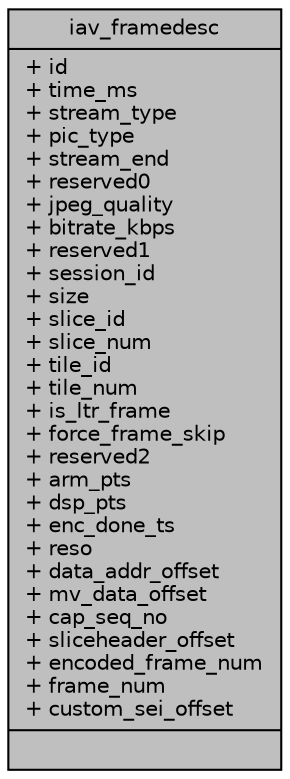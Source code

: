 digraph "iav_framedesc"
{
 // INTERACTIVE_SVG=YES
 // LATEX_PDF_SIZE
  bgcolor="transparent";
  edge [fontname="Helvetica",fontsize="10",labelfontname="Helvetica",labelfontsize="10"];
  node [fontname="Helvetica",fontsize="10",shape=record];
  Node1 [label="{iav_framedesc\n|+ id\l+ time_ms\l+ stream_type\l+ pic_type\l+ stream_end\l+ reserved0\l+ jpeg_quality\l+ bitrate_kbps\l+ reserved1\l+ session_id\l+ size\l+ slice_id\l+ slice_num\l+ tile_id\l+ tile_num\l+ is_ltr_frame\l+ force_frame_skip\l+ reserved2\l+ arm_pts\l+ dsp_pts\l+ enc_done_ts\l+ reso\l+ data_addr_offset\l+ mv_data_offset\l+ cap_seq_no\l+ sliceheader_offset\l+ encoded_frame_num\l+ frame_num\l+ custom_sei_offset\l|}",height=0.2,width=0.4,color="black", fillcolor="grey75", style="filled", fontcolor="black",tooltip=" "];
}
